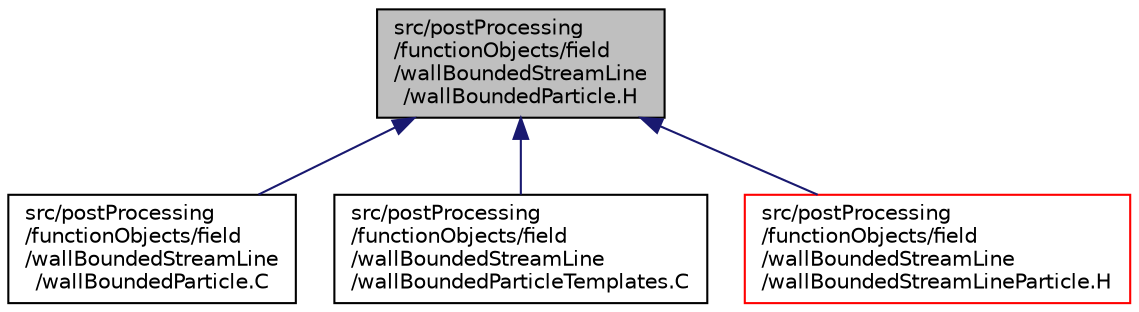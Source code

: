 digraph "src/postProcessing/functionObjects/field/wallBoundedStreamLine/wallBoundedParticle.H"
{
  bgcolor="transparent";
  edge [fontname="Helvetica",fontsize="10",labelfontname="Helvetica",labelfontsize="10"];
  node [fontname="Helvetica",fontsize="10",shape=record];
  Node1 [label="src/postProcessing\l/functionObjects/field\l/wallBoundedStreamLine\l/wallBoundedParticle.H",height=0.2,width=0.4,color="black", fillcolor="grey75", style="filled", fontcolor="black"];
  Node1 -> Node2 [dir="back",color="midnightblue",fontsize="10",style="solid",fontname="Helvetica"];
  Node2 [label="src/postProcessing\l/functionObjects/field\l/wallBoundedStreamLine\l/wallBoundedParticle.C",height=0.2,width=0.4,color="black",URL="$a09425.html"];
  Node1 -> Node3 [dir="back",color="midnightblue",fontsize="10",style="solid",fontname="Helvetica"];
  Node3 [label="src/postProcessing\l/functionObjects/field\l/wallBoundedStreamLine\l/wallBoundedParticleTemplates.C",height=0.2,width=0.4,color="black",URL="$a09427.html"];
  Node1 -> Node4 [dir="back",color="midnightblue",fontsize="10",style="solid",fontname="Helvetica"];
  Node4 [label="src/postProcessing\l/functionObjects/field\l/wallBoundedStreamLine\l/wallBoundedStreamLineParticle.H",height=0.2,width=0.4,color="red",URL="$a09433.html"];
}
